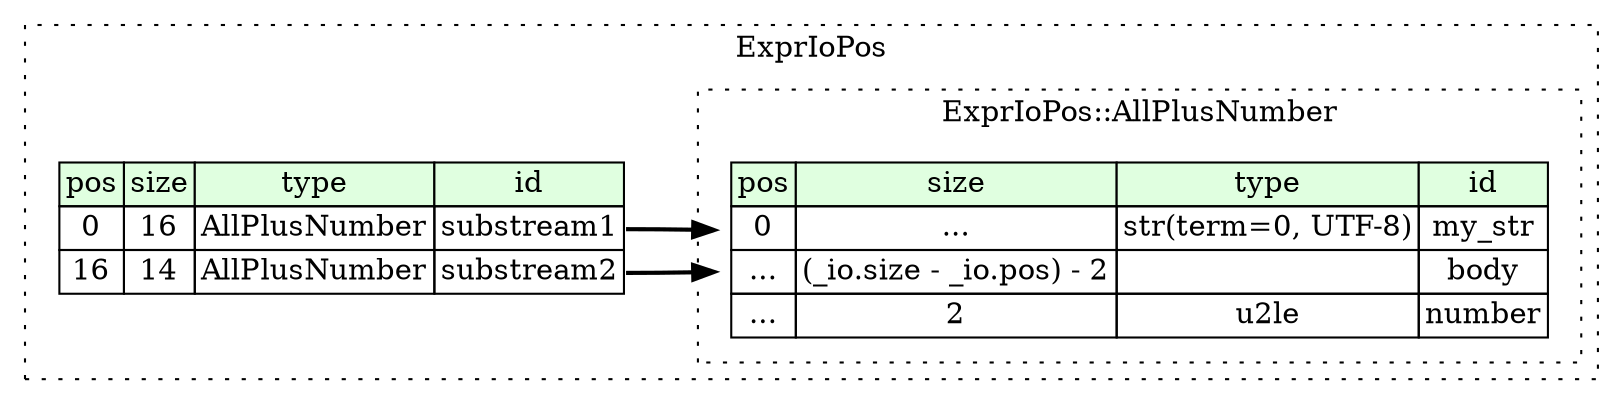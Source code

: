 digraph {
	rankdir=LR;
	node [shape=plaintext];
	subgraph cluster__expr_io_pos {
		label="ExprIoPos";
		graph[style=dotted];

		expr_io_pos__seq [label=<<TABLE BORDER="0" CELLBORDER="1" CELLSPACING="0">
			<TR><TD BGCOLOR="#E0FFE0">pos</TD><TD BGCOLOR="#E0FFE0">size</TD><TD BGCOLOR="#E0FFE0">type</TD><TD BGCOLOR="#E0FFE0">id</TD></TR>
			<TR><TD PORT="substream1_pos">0</TD><TD PORT="substream1_size">16</TD><TD>AllPlusNumber</TD><TD PORT="substream1_type">substream1</TD></TR>
			<TR><TD PORT="substream2_pos">16</TD><TD PORT="substream2_size">14</TD><TD>AllPlusNumber</TD><TD PORT="substream2_type">substream2</TD></TR>
		</TABLE>>];
		subgraph cluster__all_plus_number {
			label="ExprIoPos::AllPlusNumber";
			graph[style=dotted];

			all_plus_number__seq [label=<<TABLE BORDER="0" CELLBORDER="1" CELLSPACING="0">
				<TR><TD BGCOLOR="#E0FFE0">pos</TD><TD BGCOLOR="#E0FFE0">size</TD><TD BGCOLOR="#E0FFE0">type</TD><TD BGCOLOR="#E0FFE0">id</TD></TR>
				<TR><TD PORT="my_str_pos">0</TD><TD PORT="my_str_size">...</TD><TD>str(term=0, UTF-8)</TD><TD PORT="my_str_type">my_str</TD></TR>
				<TR><TD PORT="body_pos">...</TD><TD PORT="body_size">(_io.size - _io.pos) - 2</TD><TD></TD><TD PORT="body_type">body</TD></TR>
				<TR><TD PORT="number_pos">...</TD><TD PORT="number_size">2</TD><TD>u2le</TD><TD PORT="number_type">number</TD></TR>
			</TABLE>>];
		}
	}
	expr_io_pos__seq:substream1_type -> all_plus_number__seq [style=bold];
	expr_io_pos__seq:substream2_type -> all_plus_number__seq [style=bold];
}
